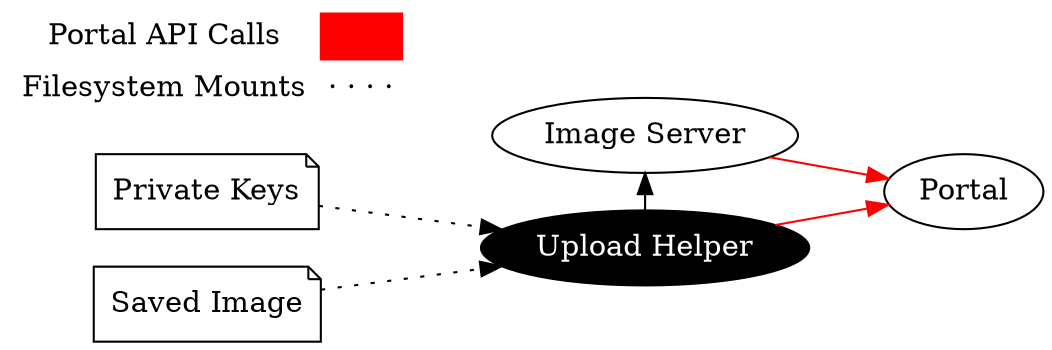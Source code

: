 digraph G {
  rankdir=LR
  compound=true

  "Upload Helper" [style=filled,fillcolor=black fontcolor=white]
  "Private Keys" [shape=note]
  "Saved Image" [shape=note]
  "Private Keys" -> "Upload Helper" [style=dotted]
  "Saved Image" -> "Upload Helper" [style=dotted]

  "Image Server" -> "Upload Helper" [dir=back]
  "Upload Helper" -> "Portal" [color=red]
  "Image Server" -> "Portal" [color=red]

  { rank=same "Upload Helper" "Image Server"}

  {
    legend [shape=none, margin=0, label=<
    <TABLE BORDER="0" CELLBORDER="0" CELLSPACING="2" CELLPADDING="4">
     <TR>
      <TD>Portal API Calls</TD>
      <TD BGCOLOR="RED"></TD>
     </TR>
     <TR>
      <TD>Filesystem Mounts</TD>
      <TD>· · · ·</TD>
     </TR>
    </TABLE>
   >];
  }
}
